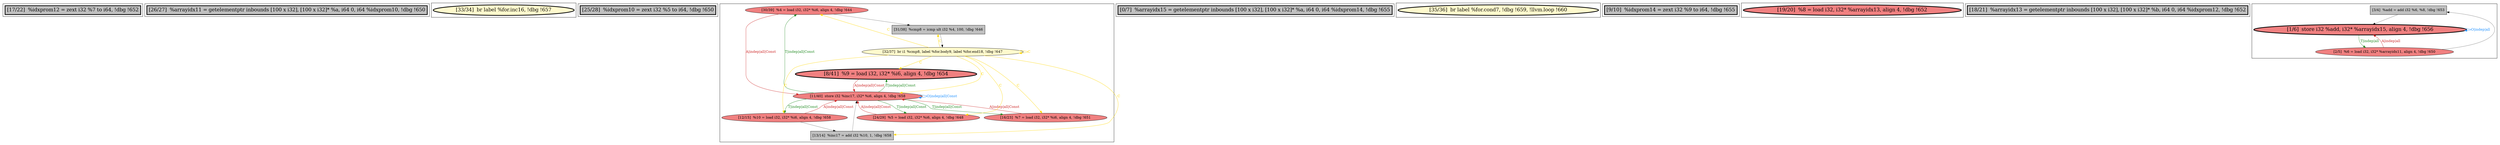 
digraph G {





subgraph cluster10 {


node450 [penwidth=3.0,fontsize=20,fillcolor=grey,label="[17/22]  %idxprom12 = zext i32 %7 to i64, !dbg !652",shape=rectangle,style=filled ]



}

subgraph cluster9 {


node449 [penwidth=3.0,fontsize=20,fillcolor=grey,label="[26/27]  %arrayidx11 = getelementptr inbounds [100 x i32], [100 x i32]* %a, i64 0, i64 %idxprom10, !dbg !650",shape=rectangle,style=filled ]



}

subgraph cluster8 {


node448 [penwidth=3.0,fontsize=20,fillcolor=lemonchiffon,label="[33/34]  br label %for.inc16, !dbg !657",shape=ellipse,style=filled ]



}

subgraph cluster7 {


node447 [penwidth=3.0,fontsize=20,fillcolor=grey,label="[25/28]  %idxprom10 = zext i32 %5 to i64, !dbg !650",shape=rectangle,style=filled ]



}

subgraph cluster6 {


node446 [fillcolor=lightcoral,label="[30/39]  %4 = load i32, i32* %i6, align 4, !dbg !644",shape=ellipse,style=filled ]
node445 [fillcolor=grey,label="[31/38]  %cmp8 = icmp ult i32 %4, 100, !dbg !646",shape=rectangle,style=filled ]
node443 [fillcolor=lightcoral,label="[24/29]  %5 = load i32, i32* %i6, align 4, !dbg !648",shape=ellipse,style=filled ]
node438 [fillcolor=lightcoral,label="[12/15]  %10 = load i32, i32* %i6, align 4, !dbg !658",shape=ellipse,style=filled ]
node439 [fillcolor=lightcoral,label="[16/23]  %7 = load i32, i32* %i6, align 4, !dbg !651",shape=ellipse,style=filled ]
node440 [fillcolor=grey,label="[13/14]  %inc17 = add i32 %10, 1, !dbg !658",shape=rectangle,style=filled ]
node441 [fillcolor=lightcoral,label="[11/40]  store i32 %inc17, i32* %i6, align 4, !dbg !658",shape=ellipse,style=filled ]
node444 [fillcolor=lemonchiffon,label="[32/37]  br i1 %cmp8, label %for.body9, label %for.end18, !dbg !647",shape=ellipse,style=filled ]
node442 [penwidth=3.0,fontsize=20,fillcolor=lightcoral,label="[8/41]  %9 = load i32, i32* %i6, align 4, !dbg !654",shape=ellipse,style=filled ]

node444->node441 [style=solid,color=gold,label="C",penwidth=1.0,fontcolor=gold ]
node444->node446 [style=solid,color=gold,label="C",penwidth=1.0,fontcolor=gold ]
node441->node446 [style=solid,color=forestgreen,label="T|indep|all|Const",penwidth=1.0,fontcolor=forestgreen ]
node446->node441 [style=solid,color=firebrick3,label="A|indep|all|Const",penwidth=1.0,fontcolor=firebrick3 ]
node443->node441 [style=solid,color=firebrick3,label="A|indep|all|Const",penwidth=1.0,fontcolor=firebrick3 ]
node444->node442 [style=solid,color=gold,label="C",penwidth=1.0,fontcolor=gold ]
node444->node445 [style=solid,color=gold,label="C",penwidth=1.0,fontcolor=gold ]
node444->node440 [style=solid,color=gold,label="C",penwidth=1.0,fontcolor=gold ]
node438->node440 [style=solid,color=black,label="",penwidth=0.5,fontcolor=black ]
node446->node445 [style=solid,color=black,label="",penwidth=0.5,fontcolor=black ]
node440->node441 [style=solid,color=black,label="",penwidth=0.5,fontcolor=black ]
node444->node443 [style=solid,color=gold,label="C",penwidth=1.0,fontcolor=gold ]
node445->node444 [style=solid,color=black,label="",penwidth=0.5,fontcolor=black ]
node442->node441 [style=solid,color=firebrick3,label="A|indep|all|Const",penwidth=1.0,fontcolor=firebrick3 ]
node441->node439 [style=solid,color=forestgreen,label="T|indep|all|Const",penwidth=1.0,fontcolor=forestgreen ]
node444->node439 [style=solid,color=gold,label="C",penwidth=1.0,fontcolor=gold ]
node441->node441 [style=solid,color=dodgerblue,label="O|indep|all|Const",penwidth=1.0,fontcolor=dodgerblue ]
node441->node442 [style=solid,color=forestgreen,label="T|indep|all|Const",penwidth=1.0,fontcolor=forestgreen ]
node439->node441 [style=solid,color=firebrick3,label="A|indep|all|Const",penwidth=1.0,fontcolor=firebrick3 ]
node444->node438 [style=solid,color=gold,label="C",penwidth=1.0,fontcolor=gold ]
node441->node443 [style=solid,color=forestgreen,label="T|indep|all|Const",penwidth=1.0,fontcolor=forestgreen ]
node441->node438 [style=solid,color=forestgreen,label="T|indep|all|Const",penwidth=1.0,fontcolor=forestgreen ]
node444->node444 [style=solid,color=gold,label="C",penwidth=1.0,fontcolor=gold ]
node438->node441 [style=solid,color=firebrick3,label="A|indep|all|Const",penwidth=1.0,fontcolor=firebrick3 ]


}

subgraph cluster0 {


node430 [penwidth=3.0,fontsize=20,fillcolor=grey,label="[0/7]  %arrayidx15 = getelementptr inbounds [100 x i32], [100 x i32]* %a, i64 0, i64 %idxprom14, !dbg !655",shape=rectangle,style=filled ]



}

subgraph cluster5 {


node437 [penwidth=3.0,fontsize=20,fillcolor=lemonchiffon,label="[35/36]  br label %for.cond7, !dbg !659, !llvm.loop !660",shape=ellipse,style=filled ]



}

subgraph cluster1 {


node431 [penwidth=3.0,fontsize=20,fillcolor=grey,label="[9/10]  %idxprom14 = zext i32 %9 to i64, !dbg !655",shape=rectangle,style=filled ]



}

subgraph cluster2 {


node432 [penwidth=3.0,fontsize=20,fillcolor=lightcoral,label="[19/20]  %8 = load i32, i32* %arrayidx13, align 4, !dbg !652",shape=ellipse,style=filled ]



}

subgraph cluster3 {


node433 [penwidth=3.0,fontsize=20,fillcolor=grey,label="[18/21]  %arrayidx13 = getelementptr inbounds [100 x i32], [100 x i32]* %b, i64 0, i64 %idxprom12, !dbg !652",shape=rectangle,style=filled ]



}

subgraph cluster4 {


node436 [fillcolor=grey,label="[3/4]  %add = add i32 %6, %8, !dbg !653",shape=rectangle,style=filled ]
node434 [penwidth=3.0,fontsize=20,fillcolor=lightcoral,label="[1/6]  store i32 %add, i32* %arrayidx15, align 4, !dbg !656",shape=ellipse,style=filled ]
node435 [fillcolor=lightcoral,label="[2/5]  %6 = load i32, i32* %arrayidx11, align 4, !dbg !650",shape=ellipse,style=filled ]

node434->node435 [style=solid,color=forestgreen,label="T|indep|all",penwidth=1.0,fontcolor=forestgreen ]
node435->node434 [style=solid,color=firebrick3,label="A|indep|all",penwidth=1.0,fontcolor=firebrick3 ]
node434->node434 [style=solid,color=dodgerblue,label="O|indep|all",penwidth=1.0,fontcolor=dodgerblue ]
node436->node434 [style=solid,color=black,label="",penwidth=0.5,fontcolor=black ]
node435->node436 [style=solid,color=black,label="",penwidth=0.5,fontcolor=black ]


}

}
